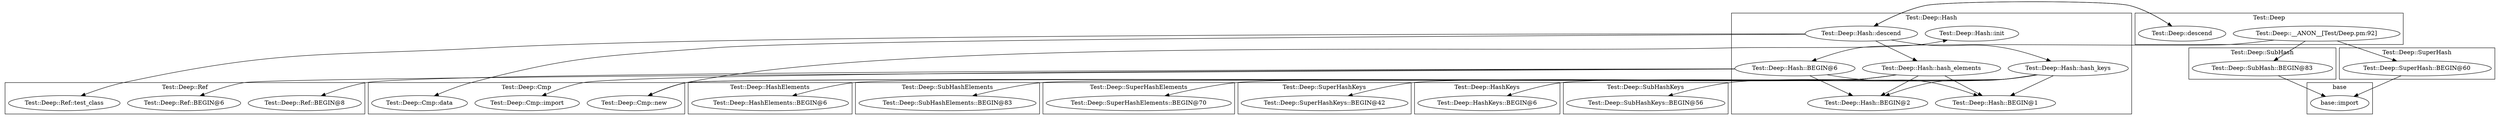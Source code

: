 digraph {
graph [overlap=false]
subgraph cluster_Test_Deep_SubHashKeys {
	label="Test::Deep::SubHashKeys";
	"Test::Deep::SubHashKeys::BEGIN@56";
}
subgraph cluster_Test_Deep_Hash {
	label="Test::Deep::Hash";
	"Test::Deep::Hash::hash_elements";
	"Test::Deep::Hash::init";
	"Test::Deep::Hash::BEGIN@2";
	"Test::Deep::Hash::BEGIN@1";
	"Test::Deep::Hash::hash_keys";
	"Test::Deep::Hash::BEGIN@6";
	"Test::Deep::Hash::descend";
}
subgraph cluster_Test_Deep_Cmp {
	label="Test::Deep::Cmp";
	"Test::Deep::Cmp::data";
	"Test::Deep::Cmp::import";
	"Test::Deep::Cmp::new";
}
subgraph cluster_Test_Deep_HashElements {
	label="Test::Deep::HashElements";
	"Test::Deep::HashElements::BEGIN@6";
}
subgraph cluster_Test_Deep_SuperHashKeys {
	label="Test::Deep::SuperHashKeys";
	"Test::Deep::SuperHashKeys::BEGIN@42";
}
subgraph cluster_Test_Deep_Ref {
	label="Test::Deep::Ref";
	"Test::Deep::Ref::test_class";
	"Test::Deep::Ref::BEGIN@6";
	"Test::Deep::Ref::BEGIN@8";
}
subgraph cluster_Test_Deep_HashKeys {
	label="Test::Deep::HashKeys";
	"Test::Deep::HashKeys::BEGIN@6";
}
subgraph cluster_Test_Deep_SubHash {
	label="Test::Deep::SubHash";
	"Test::Deep::SubHash::BEGIN@83";
}
subgraph cluster_Test_Deep {
	label="Test::Deep";
	"Test::Deep::descend";
	"Test::Deep::__ANON__[Test/Deep.pm:92]";
}
subgraph cluster_base {
	label="base";
	"base::import";
}
subgraph cluster_Test_Deep_SubHashElements {
	label="Test::Deep::SubHashElements";
	"Test::Deep::SubHashElements::BEGIN@83";
}
subgraph cluster_Test_Deep_SuperHashElements {
	label="Test::Deep::SuperHashElements";
	"Test::Deep::SuperHashElements::BEGIN@70";
}
subgraph cluster_Test_Deep_SuperHash {
	label="Test::Deep::SuperHash";
	"Test::Deep::SuperHash::BEGIN@60";
}
"Test::Deep::Hash::descend" -> "Test::Deep::Cmp::data";
"Test::Deep::Hash::descend" -> "Test::Deep::Hash::hash_keys";
"Test::Deep::Hash::BEGIN@6" -> "Test::Deep::Ref::BEGIN@6";
"Test::Deep::Hash::hash_elements" -> "Test::Deep::Cmp::new";
"Test::Deep::Hash::hash_keys" -> "Test::Deep::Cmp::new";
"Test::Deep::__ANON__[Test/Deep.pm:92]" -> "Test::Deep::Hash::BEGIN@6";
"Test::Deep::Hash::BEGIN@6" -> "Test::Deep::Cmp::import";
"Test::Deep::Hash::descend" -> "Test::Deep::descend";
"Test::Deep::Hash::hash_elements" -> "Test::Deep::Hash::BEGIN@1";
"Test::Deep::Hash::hash_keys" -> "Test::Deep::Hash::BEGIN@1";
"Test::Deep::Hash::BEGIN@6" -> "Test::Deep::Hash::BEGIN@1";
"Test::Deep::Hash::hash_elements" -> "Test::Deep::Hash::BEGIN@2";
"Test::Deep::Hash::hash_keys" -> "Test::Deep::Hash::BEGIN@2";
"Test::Deep::Hash::BEGIN@6" -> "Test::Deep::Hash::BEGIN@2";
"Test::Deep::Hash::BEGIN@6" -> "Test::Deep::Ref::BEGIN@8";
"Test::Deep::Hash::hash_keys" -> "Test::Deep::HashKeys::BEGIN@6";
"Test::Deep::Hash::hash_elements" -> "Test::Deep::HashElements::BEGIN@6";
"Test::Deep::Hash::hash_keys" -> "Test::Deep::SubHashKeys::BEGIN@56";
"Test::Deep::__ANON__[Test/Deep.pm:92]" -> "Test::Deep::SuperHash::BEGIN@60";
"Test::Deep::SuperHash::BEGIN@60" -> "base::import";
"Test::Deep::SubHash::BEGIN@83" -> "base::import";
"Test::Deep::__ANON__[Test/Deep.pm:92]" -> "Test::Deep::SubHash::BEGIN@83";
"Test::Deep::Hash::hash_elements" -> "Test::Deep::SubHashElements::BEGIN@83";
"Test::Deep::Hash::hash_keys" -> "Test::Deep::SuperHashKeys::BEGIN@42";
"Test::Deep::Hash::descend" -> "Test::Deep::Hash::hash_elements";
"Test::Deep::descend" -> "Test::Deep::Hash::descend";
"Test::Deep::Cmp::new" -> "Test::Deep::Hash::init";
"Test::Deep::Hash::descend" -> "Test::Deep::Ref::test_class";
"Test::Deep::Hash::hash_elements" -> "Test::Deep::SuperHashElements::BEGIN@70";
}
